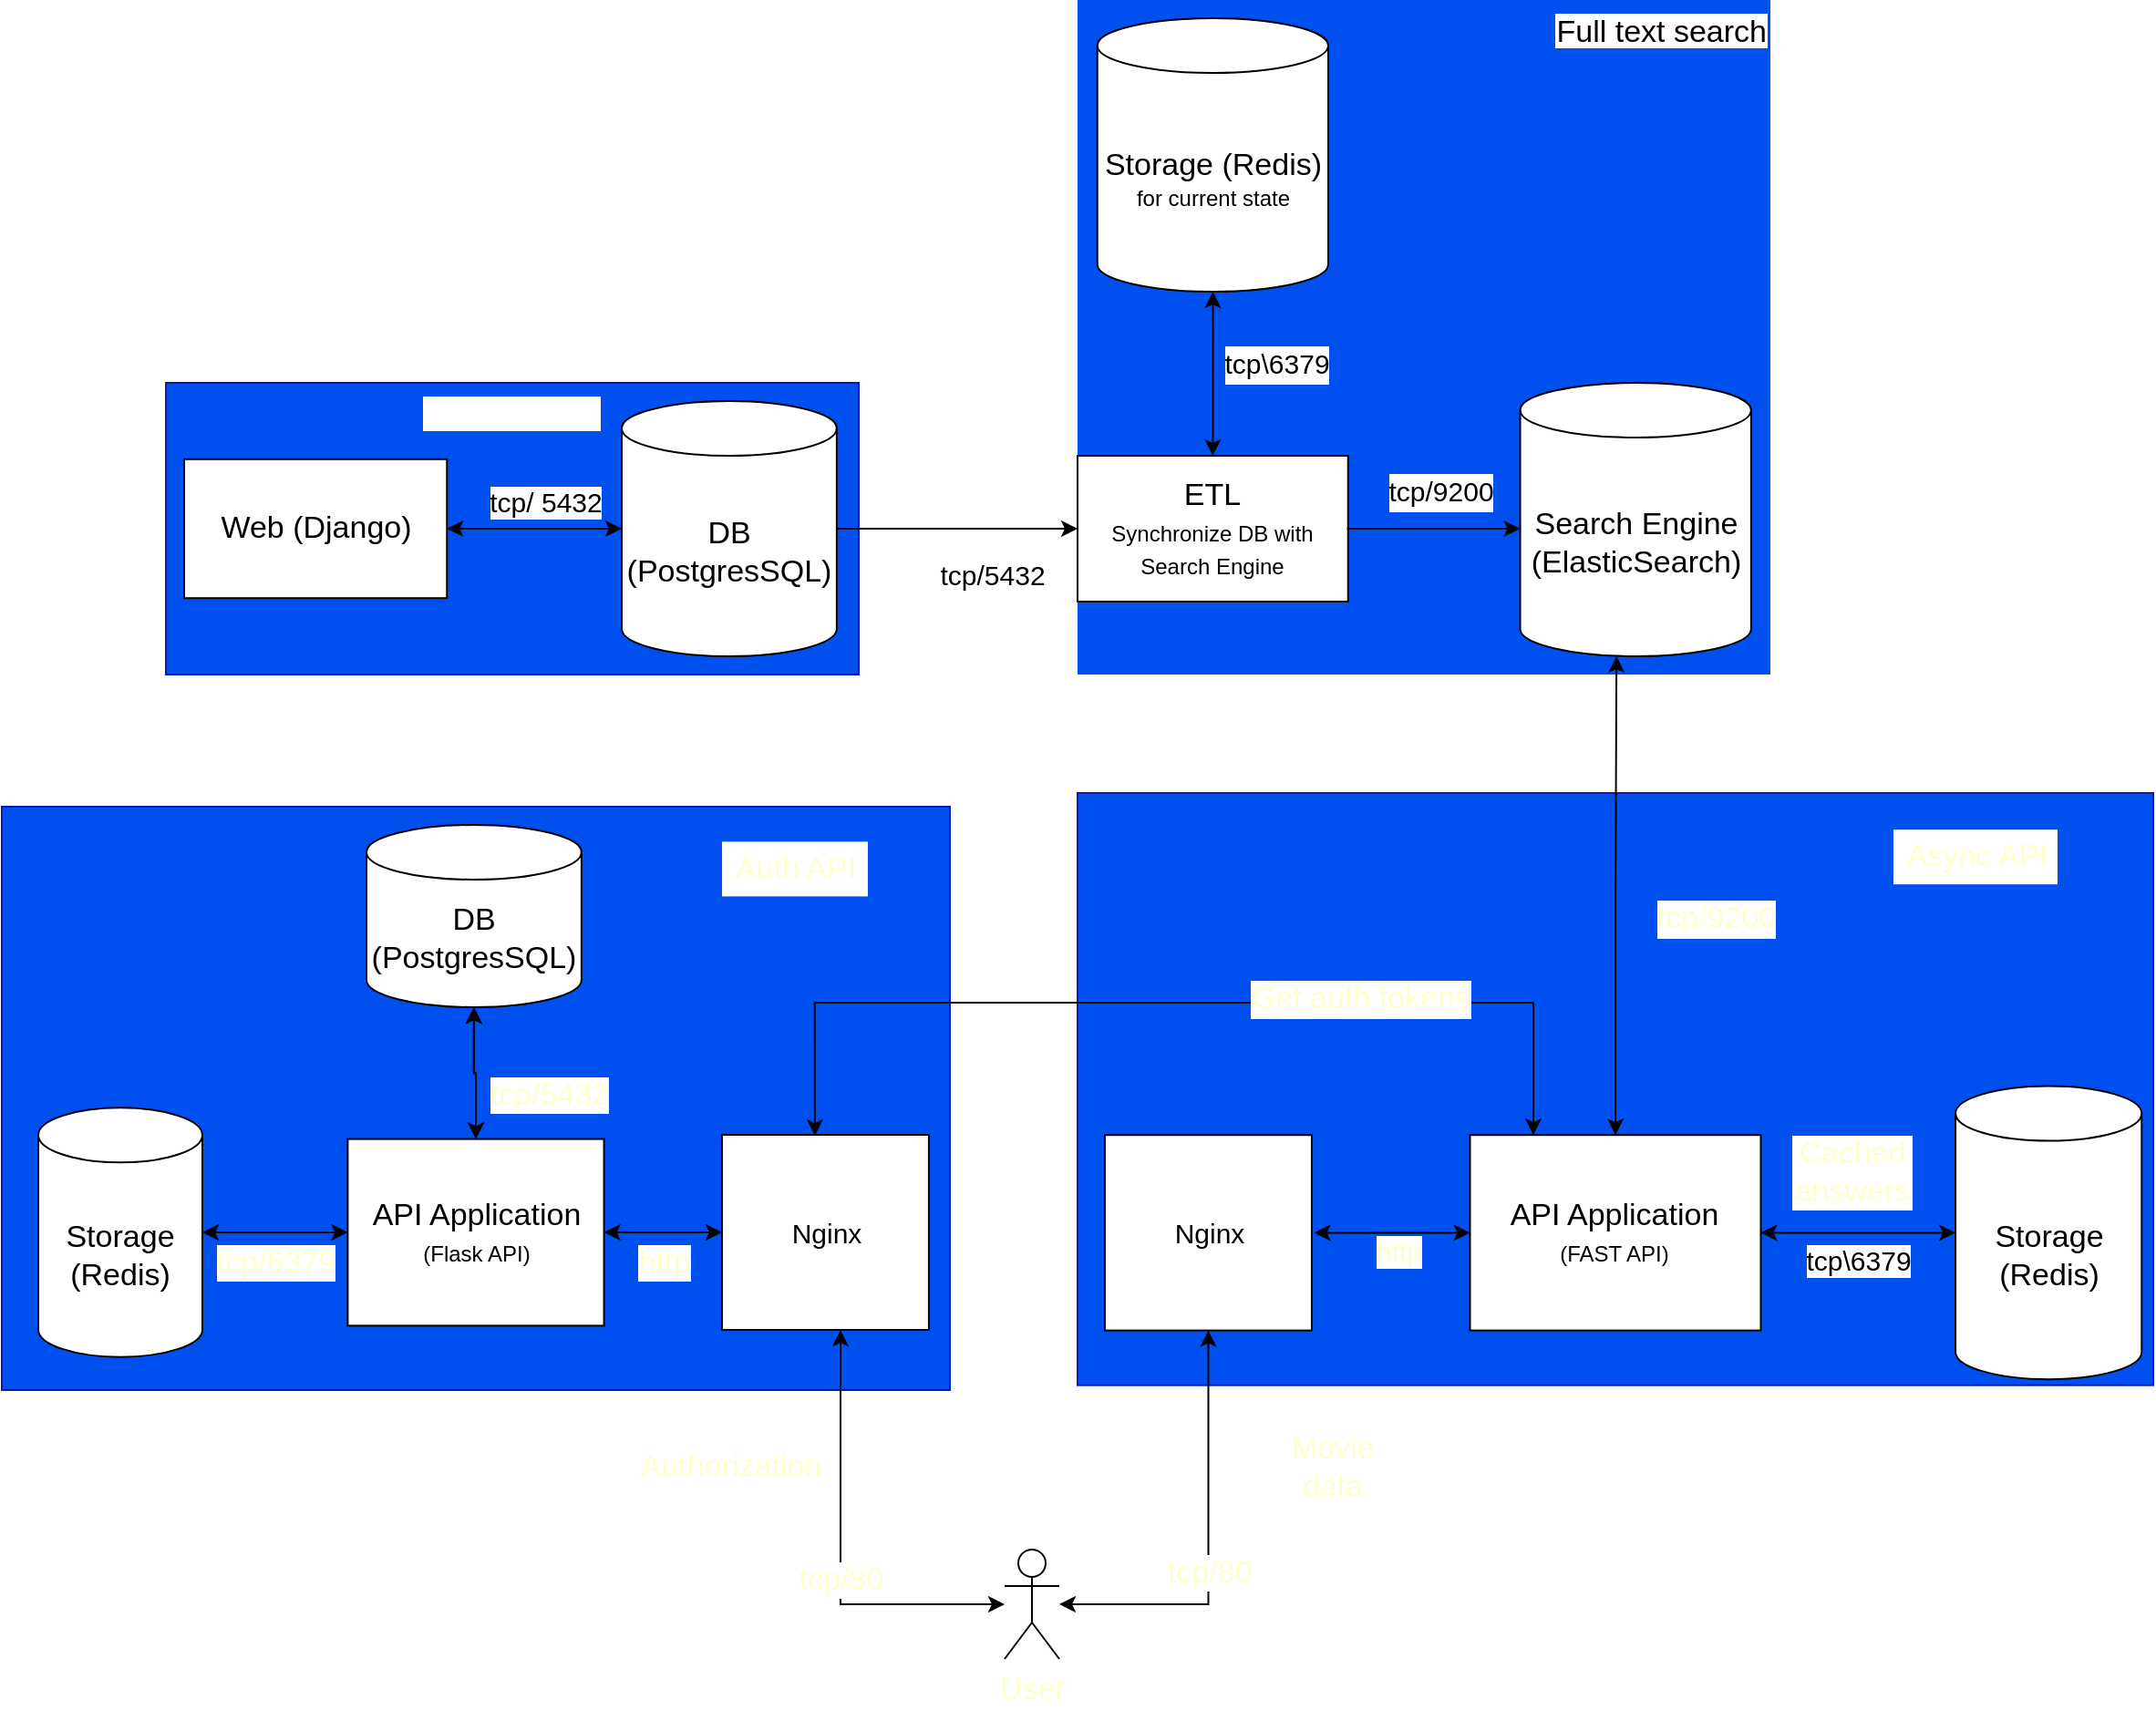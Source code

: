 <mxfile version="15.5.4" type="embed"><diagram id="kgpKYQtTHZ0yAKxKKP6v" name="Page-1"><mxGraphModel dx="1028" dy="2272" grid="1" gridSize="10" guides="1" tooltips="1" connect="1" arrows="1" fold="1" page="1" pageScale="1" pageWidth="850" pageHeight="1100" math="0" shadow="0"><root><mxCell id="0"/><mxCell id="1" parent="0"/><mxCell id="10" value="Admin Panel" style="group;fillColor=#0050ef;rounded=0;fontColor=#ffffff;strokeColor=#001DBC;fontSize=17;labelBackgroundColor=default;" vertex="1" connectable="0" parent="1"><mxGeometry x="90" y="80" width="380" height="160" as="geometry"/></mxCell><mxCell id="2" value="&lt;font style=&quot;font-size: 17px&quot;&gt;Web (Django)&lt;/font&gt;" style="html=1;" vertex="1" parent="10"><mxGeometry x="10" y="41.905" width="144.138" height="76.19" as="geometry"/></mxCell><mxCell id="3" value="&lt;font style=&quot;font-size: 17px&quot;&gt;DB (PostgresSQL)&lt;/font&gt;" style="shape=cylinder3;whiteSpace=wrap;html=1;boundedLbl=1;backgroundOutline=1;size=15;" vertex="1" parent="10"><mxGeometry x="250" y="10" width="117.93" height="140" as="geometry"/></mxCell><mxCell id="6" value="" style="edgeStyle=orthogonalEdgeStyle;rounded=0;orthogonalLoop=1;jettySize=auto;html=1;startArrow=classic;startFill=1;" edge="1" parent="10" source="2" target="3"><mxGeometry relative="1" as="geometry"/></mxCell><mxCell id="8" value="&lt;font style=&quot;font-size: 15px&quot;&gt;tcp/ 5432&lt;/font&gt;" style="edgeLabel;html=1;align=center;verticalAlign=middle;resizable=0;points=[];" vertex="1" connectable="0" parent="6"><mxGeometry x="0.356" y="-4" relative="1" as="geometry"><mxPoint x="-11" y="-19" as="offset"/></mxGeometry></mxCell><mxCell id="14" value="tcp/5432" style="edgeStyle=orthogonalEdgeStyle;rounded=0;orthogonalLoop=1;jettySize=auto;html=1;fontSize=15;startArrow=none;startFill=0;verticalAlign=top;" edge="1" parent="1" source="3" target="12"><mxGeometry x="0.286" y="-10" relative="1" as="geometry"><mxPoint as="offset"/></mxGeometry></mxCell><mxCell id="24" value="Full text search" style="group;fontSize=17;align=right;labelBackgroundColor=default;fillColor=#0050EF;" vertex="1" connectable="0" parent="1"><mxGeometry x="590" y="-130" width="380" height="370" as="geometry"/></mxCell><mxCell id="12" value="&lt;font style=&quot;font-size: 17px&quot;&gt;ETL&lt;/font&gt;&lt;br&gt;&lt;font style=&quot;font-size: 12px&quot;&gt;Synchronize DB with Search Engine&lt;/font&gt;" style="html=1;rounded=0;fontSize=15;fillColor=default;verticalAlign=middle;whiteSpace=wrap;" vertex="1" parent="24"><mxGeometry x="0.006" y="250" width="148.372" height="80" as="geometry"/></mxCell><mxCell id="17" value="&lt;font style=&quot;font-size: 17px&quot;&gt;Storage (Redis) &lt;/font&gt;&lt;br&gt;for current state" style="shape=cylinder3;whiteSpace=wrap;html=1;boundedLbl=1;backgroundOutline=1;size=15;" vertex="1" parent="24"><mxGeometry x="10.862" y="10" width="126.667" height="150" as="geometry"/></mxCell><mxCell id="18" value="" style="edgeStyle=orthogonalEdgeStyle;rounded=0;orthogonalLoop=1;jettySize=auto;html=1;fontSize=15;startArrow=classic;startFill=1;verticalAlign=top;" edge="1" parent="24" source="12" target="17"><mxGeometry relative="1" as="geometry"/></mxCell><mxCell id="19" value="&lt;font style=&quot;font-size: 15px&quot;&gt;tcp\6379&lt;/font&gt;" style="edgeLabel;html=1;align=center;verticalAlign=middle;resizable=0;points=[];fontSize=17;" vertex="1" connectable="0" parent="18"><mxGeometry x="-0.428" y="3" relative="1" as="geometry"><mxPoint x="38" y="-24" as="offset"/></mxGeometry></mxCell><mxCell id="13" value="&lt;font style=&quot;font-size: 17px&quot;&gt;Search Engine (ElasticSearch)&lt;/font&gt;" style="shape=cylinder3;whiteSpace=wrap;html=1;boundedLbl=1;backgroundOutline=1;size=15;" vertex="1" parent="24"><mxGeometry x="242.778" y="210" width="126.667" height="150" as="geometry"/></mxCell><mxCell id="16" value="" style="edgeStyle=orthogonalEdgeStyle;rounded=0;orthogonalLoop=1;jettySize=auto;html=1;fontSize=15;startArrow=none;startFill=0;verticalAlign=top;" edge="1" parent="24" target="13"><mxGeometry relative="1" as="geometry"><mxPoint x="234.933" y="290" as="sourcePoint"/><Array as="points"><mxPoint x="147.778" y="290"/><mxPoint x="147.778" y="290"/></Array></mxGeometry></mxCell><mxCell id="25" value="&lt;font style=&quot;font-size: 15px&quot;&gt;tcp/9200&lt;/font&gt;" style="edgeLabel;html=1;align=center;verticalAlign=middle;resizable=0;points=[];fontSize=17;" vertex="1" connectable="0" parent="16"><mxGeometry x="-0.033" y="-4" relative="1" as="geometry"><mxPoint x="50" y="-24" as="offset"/></mxGeometry></mxCell><mxCell id="69" value="" style="group;fillColor=#0050ef;fontColor=#ffffff;strokeColor=#001DBC;" vertex="1" connectable="0" parent="1"><mxGeometry y="312.5" width="520" height="320" as="geometry"/></mxCell><mxCell id="143" value="tcp/6379" style="edgeStyle=orthogonalEdgeStyle;rounded=0;orthogonalLoop=1;jettySize=auto;html=1;fontSize=17;fontColor=#FFFFCC;startArrow=classic;startFill=1;verticalAlign=top;" edge="1" parent="69" source="71" target="75"><mxGeometry relative="1" as="geometry"/></mxCell><mxCell id="71" value="&lt;font style=&quot;font-size: 17px&quot;&gt;Sto&lt;/font&gt;&lt;font style=&quot;font-size: 17px&quot;&gt;rage (Redis&lt;/font&gt;&lt;font&gt;&lt;font style=&quot;font-size: 17px&quot;&gt;)&lt;/font&gt;&lt;br&gt;&lt;/font&gt;" style="shape=cylinder3;whiteSpace=wrap;html=1;boundedLbl=1;backgroundOutline=1;size=15;" vertex="1" parent="69"><mxGeometry x="20" y="165.15" width="90" height="136.7" as="geometry"/></mxCell><mxCell id="87" value="" style="edgeStyle=orthogonalEdgeStyle;rounded=0;orthogonalLoop=1;jettySize=auto;html=1;fontSize=17;fontColor=#FFFFCC;startArrow=classic;startFill=1;verticalAlign=top;" edge="1" parent="69" source="75" target="85"><mxGeometry relative="1" as="geometry"/></mxCell><mxCell id="75" value="&lt;span style=&quot;font-size: 17px&quot;&gt;API Application&lt;/span&gt;&lt;br&gt;&lt;font style=&quot;font-size: 12px&quot;&gt;(Flask API)&lt;/font&gt;" style="html=1;rounded=0;fontSize=15;fillColor=default;verticalAlign=middle;whiteSpace=wrap;" vertex="1" parent="69"><mxGeometry x="189.715" y="182.3" width="140.563" height="102.4" as="geometry"/></mxCell><mxCell id="83" value="Auth API" style="text;html=1;align=center;verticalAlign=middle;resizable=0;points=[];autosize=1;strokeColor=none;fillColor=default;fontSize=17;fontColor=#FFFFCC;" vertex="1" parent="69"><mxGeometry x="395" y="19.2" width="80" height="30" as="geometry"/></mxCell><mxCell id="84" style="edgeStyle=orthogonalEdgeStyle;rounded=0;orthogonalLoop=1;jettySize=auto;html=1;exitX=0.5;exitY=1;exitDx=0;exitDy=0;exitPerimeter=0;fontSize=17;fontColor=#FFFFCC;startArrow=classic;startFill=1;verticalAlign=top;" edge="1" parent="69" source="71" target="71"><mxGeometry relative="1" as="geometry"/></mxCell><mxCell id="86" value="tcp/5432" style="edgeStyle=orthogonalEdgeStyle;rounded=0;orthogonalLoop=1;jettySize=auto;html=1;fontSize=17;fontColor=#FFFFCC;startArrow=classic;startFill=1;verticalAlign=top;" edge="1" parent="69" source="85" target="75"><mxGeometry x="0.01" y="41" relative="1" as="geometry"><mxPoint x="-1" y="-4" as="offset"/></mxGeometry></mxCell><mxCell id="85" value="&lt;font style=&quot;font-size: 17px&quot;&gt;DB (PostgresSQL)&lt;/font&gt;" style="shape=cylinder3;whiteSpace=wrap;html=1;boundedLbl=1;backgroundOutline=1;size=15;" vertex="1" parent="69"><mxGeometry x="200" y="10" width="117.93" height="100" as="geometry"/></mxCell><mxCell id="96" value="http" style="edgeStyle=orthogonalEdgeStyle;rounded=0;orthogonalLoop=1;jettySize=auto;html=1;fontSize=17;fontColor=#FFFFCC;startArrow=classic;startFill=1;verticalAlign=top;" edge="1" parent="69" source="95" target="75"><mxGeometry relative="1" as="geometry"/></mxCell><mxCell id="95" value="Nginx" style="html=1;rounded=0;fontSize=15;fillColor=default;" vertex="1" parent="69"><mxGeometry x="395" y="180" width="113.46" height="107" as="geometry"/></mxCell><mxCell id="91" value="User" style="shape=umlActor;verticalLabelPosition=bottom;verticalAlign=top;html=1;outlineConnect=0;rounded=0;labelBackgroundColor=default;fontSize=17;fontColor=#FFFFCC;fillColor=default;labelPosition=center;align=center;" vertex="1" parent="1"><mxGeometry x="550" y="720" width="30" height="60" as="geometry"/></mxCell><mxCell id="125" value="" style="group" vertex="1" connectable="0" parent="1"><mxGeometry x="590" y="305" width="590" height="335" as="geometry"/></mxCell><mxCell id="47" value="" style="group;fillColor=#0050ef;fontColor=#ffffff;strokeColor=#001DBC;fontStyle=0;container=0;" vertex="1" connectable="0" parent="125"><mxGeometry width="590" height="324.848" as="geometry"/></mxCell><mxCell id="29" value="&lt;font style=&quot;font-size: 17px&quot;&gt;Sto&lt;/font&gt;&lt;font style=&quot;font-size: 17px&quot;&gt;rage (Redis&lt;/font&gt;&lt;font&gt;&lt;font style=&quot;font-size: 17px&quot;&gt;)&lt;/font&gt;&lt;br&gt;&lt;/font&gt;" style="shape=cylinder3;whiteSpace=wrap;html=1;boundedLbl=1;backgroundOutline=1;size=15;" vertex="1" parent="125"><mxGeometry x="481.538" y="160.8" width="102.115" height="160.8" as="geometry"/></mxCell><mxCell id="31" value="&lt;font style=&quot;font-size: 15px&quot;&gt;tcp\6379&lt;/font&gt;" style="edgeStyle=orthogonalEdgeStyle;rounded=0;orthogonalLoop=1;jettySize=auto;html=1;fontSize=12;startArrow=classic;startFill=1;verticalAlign=top;" edge="1" parent="125" source="30" target="29"><mxGeometry x="5" as="geometry"/></mxCell><mxCell id="35" style="edgeStyle=orthogonalEdgeStyle;rounded=0;orthogonalLoop=1;jettySize=auto;html=1;fontSize=12;startArrow=classic;startFill=1;verticalAlign=top;entryX=1;entryY=0.5;entryDx=0;entryDy=0;" edge="1" parent="125" source="30"><mxGeometry x="5" as="geometry"><mxPoint x="129.808" y="241.2" as="targetPoint"/></mxGeometry></mxCell><mxCell id="36" value="&lt;font style=&quot;font-size: 15px&quot;&gt;http&lt;/font&gt;" style="edgeLabel;html=1;align=center;verticalAlign=middle;resizable=0;points=[];fontSize=12;fontColor=#FFFFCC;" vertex="1" connectable="0" parent="35"><mxGeometry x="-0.077" y="4" relative="1" as="geometry"><mxPoint y="6" as="offset"/></mxGeometry></mxCell><mxCell id="30" value="&lt;span style=&quot;font-size: 17px&quot;&gt;API Application&lt;/span&gt;&lt;br&gt;&lt;font style=&quot;font-size: 12px&quot;&gt;(FAST API)&lt;/font&gt;" style="html=1;rounded=0;fontSize=15;fillColor=default;verticalAlign=middle;whiteSpace=wrap;" vertex="1" parent="125"><mxGeometry x="215.256" y="187.6" width="159.485" height="107.2" as="geometry"/></mxCell><mxCell id="48" value="Async API" style="text;html=1;align=center;verticalAlign=middle;resizable=0;points=[];autosize=1;strokeColor=none;fillColor=default;fontSize=17;fontColor=#FFFFCC;" vertex="1" parent="125"><mxGeometry x="447.5" y="20.1" width="90" height="30" as="geometry"/></mxCell><mxCell id="90" value="Cached answers" style="text;html=1;strokeColor=none;fillColor=none;align=center;verticalAlign=middle;whiteSpace=wrap;rounded=0;labelBackgroundColor=default;fontSize=17;fontColor=#FFFFCC;" vertex="1" parent="125"><mxGeometry x="390.769" y="187.6" width="68.077" height="40.2" as="geometry"/></mxCell><mxCell id="124" value="Nginx" style="html=1;rounded=0;fontSize=15;fillColor=default;" vertex="1" parent="125"><mxGeometry x="14.996" y="187.6" width="113.462" height="107.2" as="geometry"/></mxCell><mxCell id="126" style="edgeStyle=orthogonalEdgeStyle;rounded=0;orthogonalLoop=1;jettySize=auto;html=1;entryX=0.417;entryY=1;entryDx=0;entryDy=0;entryPerimeter=0;fontSize=17;fontColor=#FFFFCC;startArrow=classic;startFill=1;verticalAlign=top;" edge="1" parent="1" source="30" target="13"><mxGeometry relative="1" as="geometry"/></mxCell><mxCell id="127" value="tcp/9200" style="edgeLabel;html=1;align=center;verticalAlign=middle;resizable=0;points=[];fontSize=17;fontColor=#FFFFCC;" vertex="1" connectable="0" parent="126"><mxGeometry x="-0.042" y="-2" relative="1" as="geometry"><mxPoint x="53" y="7" as="offset"/></mxGeometry></mxCell><mxCell id="134" value="tcp/80" style="edgeStyle=orthogonalEdgeStyle;rounded=0;orthogonalLoop=1;jettySize=auto;html=1;fontSize=17;fontColor=#FFFFCC;startArrow=classic;startFill=1;verticalAlign=top;" edge="1" parent="1" source="124" target="91"><mxGeometry relative="1" as="geometry"><Array as="points"><mxPoint x="662" y="750"/></Array></mxGeometry></mxCell><mxCell id="141" value="tcp/80" style="edgeStyle=orthogonalEdgeStyle;rounded=0;orthogonalLoop=1;jettySize=auto;html=1;fontSize=17;fontColor=#FFFFCC;startArrow=classic;startFill=1;verticalAlign=top;" edge="1" parent="1" source="95" target="91"><mxGeometry relative="1" as="geometry"><Array as="points"><mxPoint x="460" y="750"/></Array></mxGeometry></mxCell><mxCell id="144" value="Movie data" style="text;html=1;strokeColor=none;fillColor=none;align=center;verticalAlign=middle;whiteSpace=wrap;rounded=0;labelBackgroundColor=default;fontSize=17;fontColor=#FFFFCC;" vertex="1" parent="1"><mxGeometry x="700" y="660" width="60" height="30" as="geometry"/></mxCell><mxCell id="145" value="Authorization" style="text;html=1;strokeColor=none;fillColor=none;align=center;verticalAlign=middle;whiteSpace=wrap;rounded=0;labelBackgroundColor=default;fontSize=17;fontColor=#FFFFCC;" vertex="1" parent="1"><mxGeometry x="370" y="660" width="60" height="30" as="geometry"/></mxCell><mxCell id="146" style="edgeStyle=orthogonalEdgeStyle;rounded=0;orthogonalLoop=1;jettySize=auto;html=1;entryX=0.449;entryY=0.005;entryDx=0;entryDy=0;entryPerimeter=0;fontSize=17;fontColor=#FFFFCC;startArrow=classic;startFill=1;verticalAlign=top;" edge="1" parent="1" source="30" target="95"><mxGeometry relative="1" as="geometry"><Array as="points"><mxPoint x="840" y="420"/><mxPoint x="446" y="420"/></Array></mxGeometry></mxCell><mxCell id="147" value="Get auth tokens" style="edgeLabel;html=1;align=center;verticalAlign=middle;resizable=0;points=[];fontSize=17;fontColor=#FFFFCC;" vertex="1" connectable="0" parent="146"><mxGeometry x="-0.379" y="-2" relative="1" as="geometry"><mxPoint as="offset"/></mxGeometry></mxCell></root></mxGraphModel></diagram></mxfile>